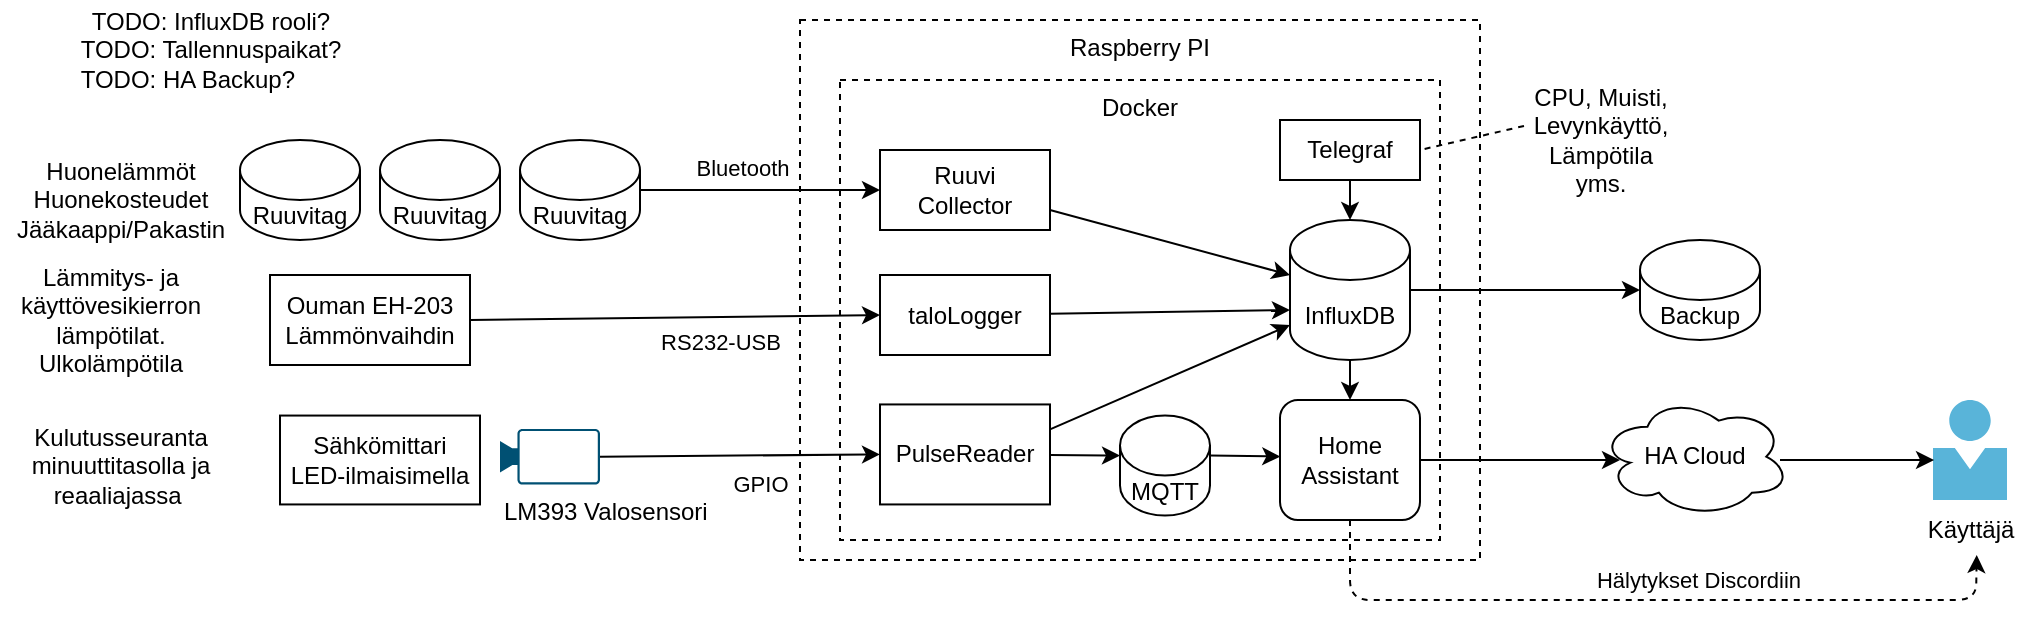 <mxfile>
    <diagram id="pST5sZ1mUaMK9CDZLsie" name="Page-1">
        <mxGraphModel dx="1458" dy="454" grid="1" gridSize="10" guides="1" tooltips="1" connect="1" arrows="1" fold="1" page="1" pageScale="1" pageWidth="1169" pageHeight="827" math="0" shadow="0">
            <root>
                <mxCell id="0"/>
                <mxCell id="1" parent="0"/>
                <mxCell id="I4osUfgk0sCcd2gDG21r-2" value="&lt;span&gt;Raspberry PI&lt;/span&gt;" style="rounded=0;whiteSpace=wrap;html=1;dashed=1;align=center;verticalAlign=top;" parent="1" vertex="1">
                    <mxGeometry x="460" y="140" width="340" height="270" as="geometry"/>
                </mxCell>
                <mxCell id="RDswXwh-rRWbe7VF82m2-1" value="&lt;span&gt;Docker&lt;/span&gt;" style="rounded=0;whiteSpace=wrap;html=1;dashed=1;align=center;verticalAlign=top;" parent="1" vertex="1">
                    <mxGeometry x="480" y="170" width="300" height="230" as="geometry"/>
                </mxCell>
                <mxCell id="I4osUfgk0sCcd2gDG21r-7" style="edgeStyle=orthogonalEdgeStyle;rounded=0;orthogonalLoop=1;jettySize=auto;html=1;entryX=0;entryY=0.5;entryDx=0;entryDy=0;entryPerimeter=0;" parent="1" source="I4osUfgk0sCcd2gDG21r-3" target="I4osUfgk0sCcd2gDG21r-6" edge="1">
                    <mxGeometry relative="1" as="geometry"/>
                </mxCell>
                <mxCell id="I4osUfgk0sCcd2gDG21r-3" value="InfluxDB" style="shape=cylinder3;whiteSpace=wrap;html=1;boundedLbl=1;backgroundOutline=1;size=15;" parent="1" vertex="1">
                    <mxGeometry x="705" y="240" width="60" height="70" as="geometry"/>
                </mxCell>
                <mxCell id="I4osUfgk0sCcd2gDG21r-32" style="edgeStyle=none;rounded=0;orthogonalLoop=1;jettySize=auto;html=1;entryX=0;entryY=0.5;entryDx=0;entryDy=0;entryPerimeter=0;" parent="1" source="I4osUfgk0sCcd2gDG21r-4" edge="1">
                    <mxGeometry relative="1" as="geometry">
                        <mxPoint x="870" y="360" as="targetPoint"/>
                    </mxGeometry>
                </mxCell>
                <mxCell id="10" style="edgeStyle=none;html=1;entryX=0.556;entryY=1.125;entryDx=0;entryDy=0;entryPerimeter=0;dashed=1;endArrow=classic;endFill=1;" parent="1" source="I4osUfgk0sCcd2gDG21r-4" target="I4osUfgk0sCcd2gDG21r-30" edge="1">
                    <mxGeometry relative="1" as="geometry">
                        <Array as="points">
                            <mxPoint x="735" y="430"/>
                            <mxPoint x="1048" y="430"/>
                        </Array>
                    </mxGeometry>
                </mxCell>
                <mxCell id="11" value="Hälytykset Discordiin" style="edgeLabel;html=1;align=center;verticalAlign=middle;resizable=0;points=[];" parent="10" vertex="1" connectable="0">
                    <mxGeometry x="0.236" y="1" relative="1" as="geometry">
                        <mxPoint x="-18" y="-9" as="offset"/>
                    </mxGeometry>
                </mxCell>
                <mxCell id="I4osUfgk0sCcd2gDG21r-4" value="Home&lt;br&gt;Assistant" style="rounded=1;whiteSpace=wrap;html=1;align=center;verticalAlign=middle;" parent="1" vertex="1">
                    <mxGeometry x="700" y="330" width="70" height="60" as="geometry"/>
                </mxCell>
                <mxCell id="I4osUfgk0sCcd2gDG21r-6" value="Backup" style="shape=cylinder3;whiteSpace=wrap;html=1;boundedLbl=1;backgroundOutline=1;size=15;" parent="1" vertex="1">
                    <mxGeometry x="880" y="250" width="60" height="50" as="geometry"/>
                </mxCell>
                <mxCell id="I4osUfgk0sCcd2gDG21r-18" style="edgeStyle=none;rounded=0;orthogonalLoop=1;jettySize=auto;html=1;entryX=0;entryY=0;entryDx=0;entryDy=52.5;entryPerimeter=0;exitX=1;exitY=0.25;exitDx=0;exitDy=0;" parent="1" source="I4osUfgk0sCcd2gDG21r-8" target="I4osUfgk0sCcd2gDG21r-3" edge="1">
                    <mxGeometry relative="1" as="geometry"/>
                </mxCell>
                <mxCell id="15" style="edgeStyle=none;html=1;entryX=0;entryY=0;entryDx=0;entryDy=20;entryPerimeter=0;" parent="1" source="I4osUfgk0sCcd2gDG21r-8" target="14" edge="1">
                    <mxGeometry relative="1" as="geometry"/>
                </mxCell>
                <mxCell id="I4osUfgk0sCcd2gDG21r-8" value="PulseReader" style="rounded=0;whiteSpace=wrap;html=1;align=center;verticalAlign=middle;" parent="1" vertex="1">
                    <mxGeometry x="500" y="332.22" width="85" height="50" as="geometry"/>
                </mxCell>
                <mxCell id="I4osUfgk0sCcd2gDG21r-10" style="rounded=0;orthogonalLoop=1;jettySize=auto;html=1;entryX=0;entryY=0.5;entryDx=0;entryDy=0;" parent="1" source="I4osUfgk0sCcd2gDG21r-9" target="I4osUfgk0sCcd2gDG21r-37" edge="1">
                    <mxGeometry relative="1" as="geometry">
                        <mxPoint x="350" y="225" as="targetPoint"/>
                    </mxGeometry>
                </mxCell>
                <mxCell id="I4osUfgk0sCcd2gDG21r-11" value="Bluetooth" style="edgeLabel;html=1;align=center;verticalAlign=middle;resizable=0;points=[];" parent="I4osUfgk0sCcd2gDG21r-10" vertex="1" connectable="0">
                    <mxGeometry x="-0.445" y="-1" relative="1" as="geometry">
                        <mxPoint x="17" y="-12" as="offset"/>
                    </mxGeometry>
                </mxCell>
                <mxCell id="I4osUfgk0sCcd2gDG21r-9" value="Ruuvitag" style="shape=cylinder3;whiteSpace=wrap;html=1;boundedLbl=1;backgroundOutline=1;size=15;align=center;verticalAlign=middle;" parent="1" vertex="1">
                    <mxGeometry x="320" y="200" width="60" height="50" as="geometry"/>
                </mxCell>
                <mxCell id="I4osUfgk0sCcd2gDG21r-12" value="Sähkömittari&lt;br&gt;LED-ilmaisimella" style="rounded=0;whiteSpace=wrap;html=1;align=center;verticalAlign=middle;" parent="1" vertex="1">
                    <mxGeometry x="200" y="337.78" width="100" height="44.44" as="geometry"/>
                </mxCell>
                <mxCell id="I4osUfgk0sCcd2gDG21r-13" value="Ruuvitag" style="shape=cylinder3;whiteSpace=wrap;html=1;boundedLbl=1;backgroundOutline=1;size=15;align=center;verticalAlign=middle;" parent="1" vertex="1">
                    <mxGeometry x="250" y="200" width="60" height="50" as="geometry"/>
                </mxCell>
                <mxCell id="I4osUfgk0sCcd2gDG21r-14" value="Ruuvitag" style="shape=cylinder3;whiteSpace=wrap;html=1;boundedLbl=1;backgroundOutline=1;size=15;align=center;verticalAlign=middle;" parent="1" vertex="1">
                    <mxGeometry x="180" y="200" width="60" height="50" as="geometry"/>
                </mxCell>
                <mxCell id="I4osUfgk0sCcd2gDG21r-16" style="rounded=0;orthogonalLoop=1;jettySize=auto;html=1;entryX=0;entryY=0.5;entryDx=0;entryDy=0;exitX=1;exitY=0.5;exitDx=0;exitDy=0;exitPerimeter=0;" parent="1" source="I4osUfgk0sCcd2gDG21r-20" target="I4osUfgk0sCcd2gDG21r-8" edge="1">
                    <mxGeometry relative="1" as="geometry">
                        <mxPoint x="420" y="392.22" as="targetPoint"/>
                        <mxPoint x="240" y="352.22" as="sourcePoint"/>
                    </mxGeometry>
                </mxCell>
                <mxCell id="I4osUfgk0sCcd2gDG21r-17" value="GPIO" style="edgeLabel;html=1;align=center;verticalAlign=middle;resizable=0;points=[];" parent="I4osUfgk0sCcd2gDG21r-16" vertex="1" connectable="0">
                    <mxGeometry x="-0.445" y="-1" relative="1" as="geometry">
                        <mxPoint x="41" y="13" as="offset"/>
                    </mxGeometry>
                </mxCell>
                <mxCell id="I4osUfgk0sCcd2gDG21r-20" value="LM393 Valosensori" style="points=[[0,0.5,0],[0.19,0.02,0],[0.59,0,0],[0.985,0.02,0],[1,0.5,0],[0.985,0.98,0],[0.59,1,0],[0.19,0.98,0]];verticalLabelPosition=bottom;html=1;verticalAlign=top;aspect=fixed;align=left;pointerEvents=1;shape=mxgraph.cisco19.camera;fillColor=#005073;strokeColor=none;" parent="1" vertex="1">
                    <mxGeometry x="310" y="344.44" width="50" height="27.78" as="geometry"/>
                </mxCell>
                <mxCell id="I4osUfgk0sCcd2gDG21r-21" style="edgeStyle=orthogonalEdgeStyle;rounded=0;orthogonalLoop=1;jettySize=auto;html=1;entryX=0.5;entryY=0;entryDx=0;entryDy=0;" parent="1" target="I4osUfgk0sCcd2gDG21r-4" edge="1">
                    <mxGeometry relative="1" as="geometry">
                        <mxPoint x="735" y="310" as="sourcePoint"/>
                        <mxPoint x="790" y="280" as="targetPoint"/>
                    </mxGeometry>
                </mxCell>
                <mxCell id="I4osUfgk0sCcd2gDG21r-26" value="" style="aspect=fixed;html=1;points=[];align=center;image;fontSize=12;image=img/lib/mscae/Person.svg;" parent="1" vertex="1">
                    <mxGeometry x="1026.5" y="330" width="37" height="50" as="geometry"/>
                </mxCell>
                <mxCell id="I4osUfgk0sCcd2gDG21r-27" value="Ouman EH-203&lt;br&gt;Lämmönvaihdin" style="rounded=0;whiteSpace=wrap;html=1;align=center;verticalAlign=middle;" parent="1" vertex="1">
                    <mxGeometry x="195" y="267.5" width="100" height="45" as="geometry"/>
                </mxCell>
                <mxCell id="I4osUfgk0sCcd2gDG21r-28" style="rounded=0;orthogonalLoop=1;jettySize=auto;html=1;exitX=1;exitY=0.5;exitDx=0;exitDy=0;entryX=0;entryY=0.5;entryDx=0;entryDy=0;" parent="1" source="I4osUfgk0sCcd2gDG21r-27" target="I4osUfgk0sCcd2gDG21r-35" edge="1">
                    <mxGeometry relative="1" as="geometry">
                        <mxPoint x="520.98" y="100" as="targetPoint"/>
                        <mxPoint x="230.98" y="117.22" as="sourcePoint"/>
                    </mxGeometry>
                </mxCell>
                <mxCell id="I4osUfgk0sCcd2gDG21r-29" value="RS232-USB" style="edgeLabel;html=1;align=center;verticalAlign=middle;resizable=0;points=[];" parent="I4osUfgk0sCcd2gDG21r-28" vertex="1" connectable="0">
                    <mxGeometry x="-0.445" y="-1" relative="1" as="geometry">
                        <mxPoint x="68" y="10" as="offset"/>
                    </mxGeometry>
                </mxCell>
                <mxCell id="I4osUfgk0sCcd2gDG21r-30" value="Käyttäjä" style="text;html=1;align=center;verticalAlign=middle;resizable=0;points=[];autosize=1;strokeColor=none;" parent="1" vertex="1">
                    <mxGeometry x="1015" y="385" width="60" height="20" as="geometry"/>
                </mxCell>
                <mxCell id="I4osUfgk0sCcd2gDG21r-36" style="edgeStyle=none;rounded=0;orthogonalLoop=1;jettySize=auto;html=1;entryX=0;entryY=0;entryDx=0;entryDy=45;entryPerimeter=0;" parent="1" source="I4osUfgk0sCcd2gDG21r-35" target="I4osUfgk0sCcd2gDG21r-3" edge="1">
                    <mxGeometry relative="1" as="geometry"/>
                </mxCell>
                <mxCell id="I4osUfgk0sCcd2gDG21r-35" value="taloLogger" style="rounded=0;whiteSpace=wrap;html=1;align=center;verticalAlign=middle;" parent="1" vertex="1">
                    <mxGeometry x="500" y="267.5" width="85" height="40" as="geometry"/>
                </mxCell>
                <mxCell id="I4osUfgk0sCcd2gDG21r-37" value="Ruuvi&lt;br&gt;Collector" style="rounded=0;whiteSpace=wrap;html=1;align=center;verticalAlign=middle;" parent="1" vertex="1">
                    <mxGeometry x="500" y="205" width="85" height="40" as="geometry"/>
                </mxCell>
                <mxCell id="I4osUfgk0sCcd2gDG21r-38" style="edgeStyle=none;rounded=0;orthogonalLoop=1;jettySize=auto;html=1;entryX=0;entryY=0;entryDx=0;entryDy=27.5;entryPerimeter=0;exitX=1;exitY=0.75;exitDx=0;exitDy=0;" parent="1" source="I4osUfgk0sCcd2gDG21r-37" target="I4osUfgk0sCcd2gDG21r-3" edge="1">
                    <mxGeometry relative="1" as="geometry">
                        <mxPoint x="595" y="302.5" as="sourcePoint"/>
                        <mxPoint x="630" y="280" as="targetPoint"/>
                    </mxGeometry>
                </mxCell>
                <mxCell id="I4osUfgk0sCcd2gDG21r-39" style="edgeStyle=none;rounded=0;orthogonalLoop=1;jettySize=auto;html=1;exitX=0.5;exitY=1;exitDx=0;exitDy=0;" parent="1" source="I4osUfgk0sCcd2gDG21r-2" target="I4osUfgk0sCcd2gDG21r-2" edge="1">
                    <mxGeometry relative="1" as="geometry"/>
                </mxCell>
                <mxCell id="2" value="Telegraf" style="rounded=0;whiteSpace=wrap;html=1;align=center;verticalAlign=middle;" parent="1" vertex="1">
                    <mxGeometry x="700" y="190" width="70" height="30" as="geometry"/>
                </mxCell>
                <mxCell id="3" style="edgeStyle=none;rounded=0;orthogonalLoop=1;jettySize=auto;html=1;entryX=0.5;entryY=0;entryDx=0;entryDy=0;entryPerimeter=0;exitX=0.5;exitY=1;exitDx=0;exitDy=0;" parent="1" source="2" target="I4osUfgk0sCcd2gDG21r-3" edge="1">
                    <mxGeometry relative="1" as="geometry">
                        <mxPoint x="595" y="260" as="sourcePoint"/>
                        <mxPoint x="630" y="277.5" as="targetPoint"/>
                    </mxGeometry>
                </mxCell>
                <mxCell id="5" value="Huonelämmöt&lt;br&gt;Huonekosteudet&lt;br&gt;Jääkaappi/Pakastin" style="text;html=1;align=center;verticalAlign=middle;resizable=0;points=[];autosize=1;strokeColor=none;" parent="1" vertex="1">
                    <mxGeometry x="60" y="205" width="120" height="50" as="geometry"/>
                </mxCell>
                <mxCell id="6" value="Kulutusseuranta &lt;br&gt;minuuttitasolla ja &lt;br&gt;reaaliajassa&amp;nbsp;" style="text;html=1;align=center;verticalAlign=middle;resizable=0;points=[];autosize=1;strokeColor=none;" parent="1" vertex="1">
                    <mxGeometry x="70" y="337.78" width="100" height="50" as="geometry"/>
                </mxCell>
                <mxCell id="7" value="Lämmitys- ja &lt;br&gt;käyttövesikierron&lt;br&gt;lämpötilat.&lt;br&gt;Ulkolämpötila" style="text;html=1;align=center;verticalAlign=middle;resizable=0;points=[];autosize=1;strokeColor=none;" parent="1" vertex="1">
                    <mxGeometry x="60" y="260" width="110" height="60" as="geometry"/>
                </mxCell>
                <mxCell id="9" style="edgeStyle=none;html=1;entryX=1;entryY=0.5;entryDx=0;entryDy=0;dashed=1;endArrow=none;endFill=0;exitX=0.025;exitY=0.383;exitDx=0;exitDy=0;exitPerimeter=0;" parent="1" source="8" target="2" edge="1">
                    <mxGeometry relative="1" as="geometry"/>
                </mxCell>
                <mxCell id="8" value="CPU, Muisti, &lt;br&gt;Levynkäyttö,&lt;br&gt;Lämpötila&lt;br&gt;yms." style="text;html=1;align=center;verticalAlign=middle;resizable=0;points=[];autosize=1;strokeColor=none;" parent="1" vertex="1">
                    <mxGeometry x="820" y="170" width="80" height="60" as="geometry"/>
                </mxCell>
                <mxCell id="13" style="edgeStyle=none;html=1;entryX=0.014;entryY=0.6;entryDx=0;entryDy=0;entryPerimeter=0;" parent="1" target="I4osUfgk0sCcd2gDG21r-26" edge="1">
                    <mxGeometry relative="1" as="geometry">
                        <mxPoint x="950" y="360" as="sourcePoint"/>
                    </mxGeometry>
                </mxCell>
                <mxCell id="16" style="edgeStyle=none;html=1;exitX=1;exitY=0;exitDx=0;exitDy=20;exitPerimeter=0;entryX=0.002;entryY=0.471;entryDx=0;entryDy=0;entryPerimeter=0;" parent="1" source="14" target="I4osUfgk0sCcd2gDG21r-4" edge="1">
                    <mxGeometry relative="1" as="geometry">
                        <mxPoint x="670" y="354" as="sourcePoint"/>
                        <mxPoint x="700" y="353" as="targetPoint"/>
                    </mxGeometry>
                </mxCell>
                <mxCell id="14" value="MQTT" style="shape=cylinder3;whiteSpace=wrap;html=1;boundedLbl=1;backgroundOutline=1;size=15;" parent="1" vertex="1">
                    <mxGeometry x="620" y="337.78" width="45" height="50" as="geometry"/>
                </mxCell>
                <mxCell id="17" value="HA Cloud" style="ellipse;shape=cloud;whiteSpace=wrap;html=1;" vertex="1" parent="1">
                    <mxGeometry x="860" y="328.33" width="95" height="60" as="geometry"/>
                </mxCell>
                <mxCell id="18" value="TODO: InfluxDB rooli?&lt;br&gt;&lt;div style=&quot;text-align: left&quot;&gt;&lt;span&gt;TODO: Tallennuspaikat?&lt;/span&gt;&lt;/div&gt;&lt;div style=&quot;text-align: left&quot;&gt;&lt;span&gt;TODO: HA Backup?&lt;/span&gt;&lt;/div&gt;" style="text;html=1;align=center;verticalAlign=middle;resizable=0;points=[];autosize=1;strokeColor=none;fillColor=none;" vertex="1" parent="1">
                    <mxGeometry x="90" y="130" width="150" height="50" as="geometry"/>
                </mxCell>
            </root>
        </mxGraphModel>
    </diagram>
</mxfile>